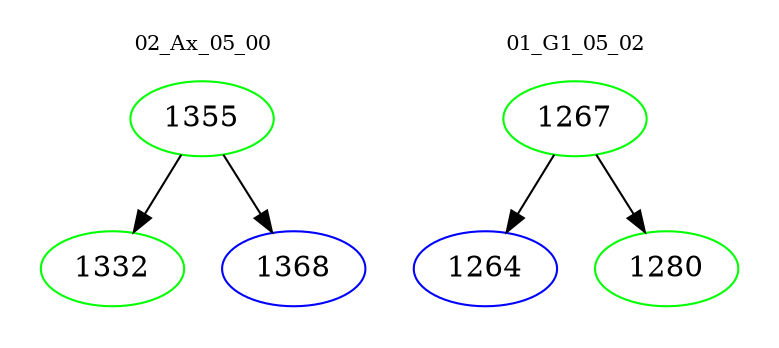digraph{
subgraph cluster_0 {
color = white
label = "02_Ax_05_00";
fontsize=10;
T0_1355 [label="1355", color="green"]
T0_1355 -> T0_1332 [color="black"]
T0_1332 [label="1332", color="green"]
T0_1355 -> T0_1368 [color="black"]
T0_1368 [label="1368", color="blue"]
}
subgraph cluster_1 {
color = white
label = "01_G1_05_02";
fontsize=10;
T1_1267 [label="1267", color="green"]
T1_1267 -> T1_1264 [color="black"]
T1_1264 [label="1264", color="blue"]
T1_1267 -> T1_1280 [color="black"]
T1_1280 [label="1280", color="green"]
}
}
